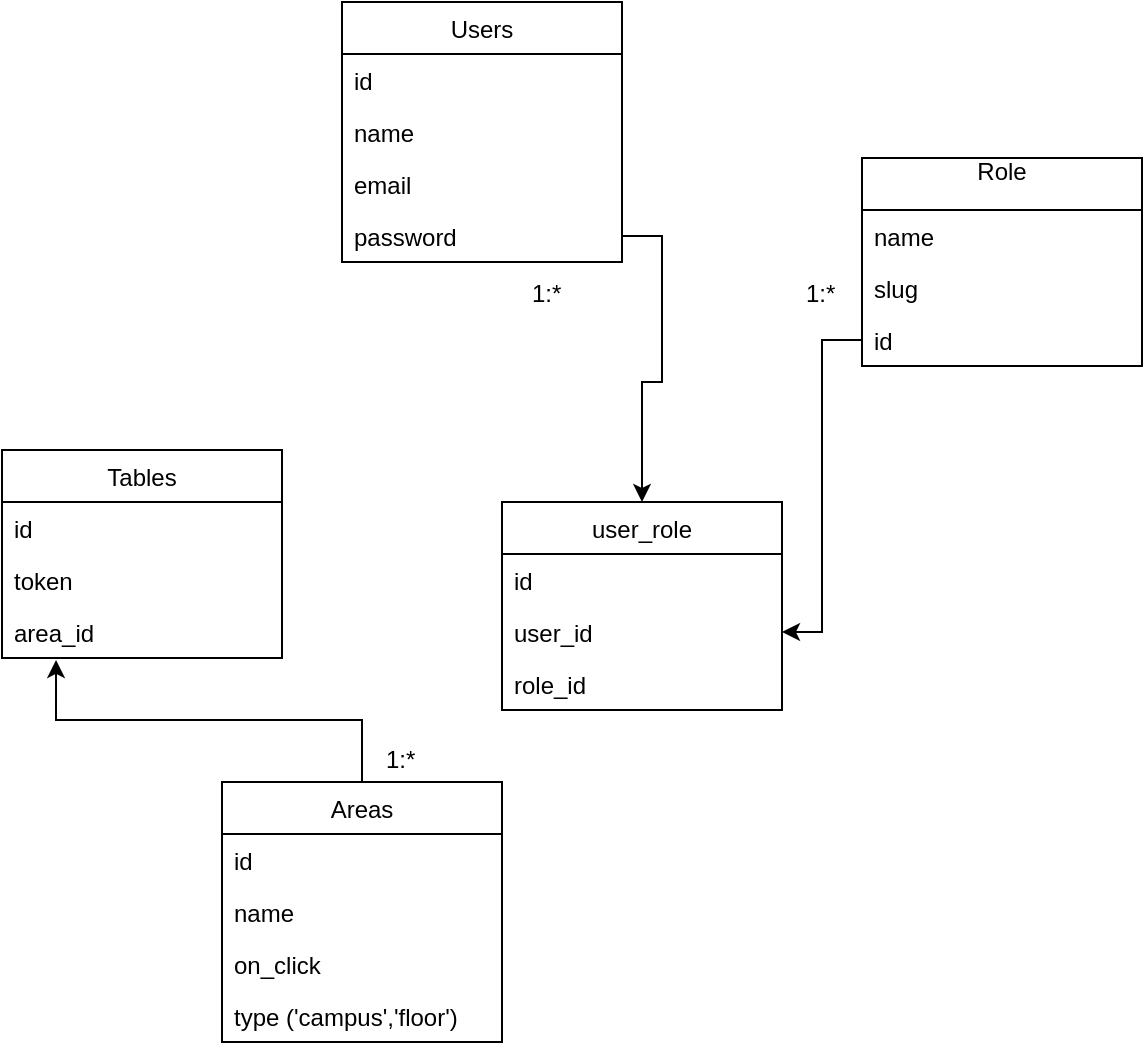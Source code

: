 <mxfile version="10.5.0" type="github"><diagram id="B0InlZ6YmwQhh98Ymu8Q" name="Page-1"><mxGraphModel dx="803" dy="465" grid="1" gridSize="10" guides="1" tooltips="1" connect="1" arrows="1" fold="1" page="1" pageScale="1" pageWidth="827" pageHeight="1169" math="0" shadow="0"><root><mxCell id="0"/><mxCell id="1" parent="0"/><mxCell id="-qUv-KAZURmBczDLwFNq-1" value="Users" style="swimlane;fontStyle=0;childLayout=stackLayout;horizontal=1;startSize=26;fillColor=none;horizontalStack=0;resizeParent=1;resizeParentMax=0;resizeLast=0;collapsible=1;marginBottom=0;" vertex="1" parent="1"><mxGeometry x="290" y="40" width="140" height="130" as="geometry"/></mxCell><mxCell id="-qUv-KAZURmBczDLwFNq-2" value="id" style="text;strokeColor=none;fillColor=none;align=left;verticalAlign=top;spacingLeft=4;spacingRight=4;overflow=hidden;rotatable=0;points=[[0,0.5],[1,0.5]];portConstraint=eastwest;" vertex="1" parent="-qUv-KAZURmBczDLwFNq-1"><mxGeometry y="26" width="140" height="26" as="geometry"/></mxCell><mxCell id="-qUv-KAZURmBczDLwFNq-9" value="name" style="text;strokeColor=none;fillColor=none;align=left;verticalAlign=top;spacingLeft=4;spacingRight=4;overflow=hidden;rotatable=0;points=[[0,0.5],[1,0.5]];portConstraint=eastwest;" vertex="1" parent="-qUv-KAZURmBczDLwFNq-1"><mxGeometry y="52" width="140" height="26" as="geometry"/></mxCell><mxCell id="-qUv-KAZURmBczDLwFNq-3" value="email" style="text;strokeColor=none;fillColor=none;align=left;verticalAlign=top;spacingLeft=4;spacingRight=4;overflow=hidden;rotatable=0;points=[[0,0.5],[1,0.5]];portConstraint=eastwest;" vertex="1" parent="-qUv-KAZURmBczDLwFNq-1"><mxGeometry y="78" width="140" height="26" as="geometry"/></mxCell><mxCell id="-qUv-KAZURmBczDLwFNq-4" value="password" style="text;strokeColor=none;fillColor=none;align=left;verticalAlign=top;spacingLeft=4;spacingRight=4;overflow=hidden;rotatable=0;points=[[0,0.5],[1,0.5]];portConstraint=eastwest;" vertex="1" parent="-qUv-KAZURmBczDLwFNq-1"><mxGeometry y="104" width="140" height="26" as="geometry"/></mxCell><mxCell id="-qUv-KAZURmBczDLwFNq-5" value="Role&#10;" style="swimlane;fontStyle=0;childLayout=stackLayout;horizontal=1;startSize=26;fillColor=none;horizontalStack=0;resizeParent=1;resizeParentMax=0;resizeLast=0;collapsible=1;marginBottom=0;" vertex="1" parent="1"><mxGeometry x="550" y="118" width="140" height="104" as="geometry"/></mxCell><mxCell id="-qUv-KAZURmBczDLwFNq-6" value="name" style="text;strokeColor=none;fillColor=none;align=left;verticalAlign=top;spacingLeft=4;spacingRight=4;overflow=hidden;rotatable=0;points=[[0,0.5],[1,0.5]];portConstraint=eastwest;" vertex="1" parent="-qUv-KAZURmBczDLwFNq-5"><mxGeometry y="26" width="140" height="26" as="geometry"/></mxCell><mxCell id="-qUv-KAZURmBczDLwFNq-7" value="slug" style="text;strokeColor=none;fillColor=none;align=left;verticalAlign=top;spacingLeft=4;spacingRight=4;overflow=hidden;rotatable=0;points=[[0,0.5],[1,0.5]];portConstraint=eastwest;" vertex="1" parent="-qUv-KAZURmBczDLwFNq-5"><mxGeometry y="52" width="140" height="26" as="geometry"/></mxCell><mxCell id="-qUv-KAZURmBczDLwFNq-8" value="id&#10;&#10;" style="text;strokeColor=none;fillColor=none;align=left;verticalAlign=top;spacingLeft=4;spacingRight=4;overflow=hidden;rotatable=0;points=[[0,0.5],[1,0.5]];portConstraint=eastwest;" vertex="1" parent="-qUv-KAZURmBczDLwFNq-5"><mxGeometry y="78" width="140" height="26" as="geometry"/></mxCell><mxCell id="-qUv-KAZURmBczDLwFNq-10" value="user_role" style="swimlane;fontStyle=0;childLayout=stackLayout;horizontal=1;startSize=26;fillColor=none;horizontalStack=0;resizeParent=1;resizeParentMax=0;resizeLast=0;collapsible=1;marginBottom=0;" vertex="1" parent="1"><mxGeometry x="370" y="290" width="140" height="104" as="geometry"/></mxCell><mxCell id="-qUv-KAZURmBczDLwFNq-11" value="id" style="text;strokeColor=none;fillColor=none;align=left;verticalAlign=top;spacingLeft=4;spacingRight=4;overflow=hidden;rotatable=0;points=[[0,0.5],[1,0.5]];portConstraint=eastwest;" vertex="1" parent="-qUv-KAZURmBczDLwFNq-10"><mxGeometry y="26" width="140" height="26" as="geometry"/></mxCell><mxCell id="-qUv-KAZURmBczDLwFNq-12" value="user_id" style="text;strokeColor=none;fillColor=none;align=left;verticalAlign=top;spacingLeft=4;spacingRight=4;overflow=hidden;rotatable=0;points=[[0,0.5],[1,0.5]];portConstraint=eastwest;" vertex="1" parent="-qUv-KAZURmBczDLwFNq-10"><mxGeometry y="52" width="140" height="26" as="geometry"/></mxCell><mxCell id="-qUv-KAZURmBczDLwFNq-13" value="role_id" style="text;strokeColor=none;fillColor=none;align=left;verticalAlign=top;spacingLeft=4;spacingRight=4;overflow=hidden;rotatable=0;points=[[0,0.5],[1,0.5]];portConstraint=eastwest;" vertex="1" parent="-qUv-KAZURmBczDLwFNq-10"><mxGeometry y="78" width="140" height="26" as="geometry"/></mxCell><mxCell id="-qUv-KAZURmBczDLwFNq-16" style="edgeStyle=orthogonalEdgeStyle;rounded=0;orthogonalLoop=1;jettySize=auto;html=1;" edge="1" parent="1" source="-qUv-KAZURmBczDLwFNq-4" target="-qUv-KAZURmBczDLwFNq-10"><mxGeometry relative="1" as="geometry"/></mxCell><mxCell id="-qUv-KAZURmBczDLwFNq-17" style="edgeStyle=orthogonalEdgeStyle;rounded=0;orthogonalLoop=1;jettySize=auto;html=1;entryX=1;entryY=0.5;entryDx=0;entryDy=0;" edge="1" parent="1" source="-qUv-KAZURmBczDLwFNq-8" target="-qUv-KAZURmBczDLwFNq-12"><mxGeometry relative="1" as="geometry"/></mxCell><mxCell id="-qUv-KAZURmBczDLwFNq-19" value="1:*" style="text;html=1;resizable=0;points=[];autosize=1;align=left;verticalAlign=top;spacingTop=-4;" vertex="1" parent="1"><mxGeometry x="520" y="176" width="30" height="20" as="geometry"/></mxCell><mxCell id="-qUv-KAZURmBczDLwFNq-20" value="1:*" style="text;html=1;resizable=0;points=[];autosize=1;align=left;verticalAlign=top;spacingTop=-4;" vertex="1" parent="1"><mxGeometry x="383" y="176" width="30" height="20" as="geometry"/></mxCell><mxCell id="-qUv-KAZURmBczDLwFNq-21" value="Tables" style="swimlane;fontStyle=0;childLayout=stackLayout;horizontal=1;startSize=26;fillColor=none;horizontalStack=0;resizeParent=1;resizeParentMax=0;resizeLast=0;collapsible=1;marginBottom=0;" vertex="1" parent="1"><mxGeometry x="120" y="264" width="140" height="104" as="geometry"/></mxCell><mxCell id="-qUv-KAZURmBczDLwFNq-22" value="id" style="text;strokeColor=none;fillColor=none;align=left;verticalAlign=top;spacingLeft=4;spacingRight=4;overflow=hidden;rotatable=0;points=[[0,0.5],[1,0.5]];portConstraint=eastwest;" vertex="1" parent="-qUv-KAZURmBczDLwFNq-21"><mxGeometry y="26" width="140" height="26" as="geometry"/></mxCell><mxCell id="-qUv-KAZURmBczDLwFNq-23" value="token" style="text;strokeColor=none;fillColor=none;align=left;verticalAlign=top;spacingLeft=4;spacingRight=4;overflow=hidden;rotatable=0;points=[[0,0.5],[1,0.5]];portConstraint=eastwest;" vertex="1" parent="-qUv-KAZURmBczDLwFNq-21"><mxGeometry y="52" width="140" height="26" as="geometry"/></mxCell><mxCell id="-qUv-KAZURmBczDLwFNq-24" value="area_id" style="text;strokeColor=none;fillColor=none;align=left;verticalAlign=top;spacingLeft=4;spacingRight=4;overflow=hidden;rotatable=0;points=[[0,0.5],[1,0.5]];portConstraint=eastwest;" vertex="1" parent="-qUv-KAZURmBczDLwFNq-21"><mxGeometry y="78" width="140" height="26" as="geometry"/></mxCell><mxCell id="-qUv-KAZURmBczDLwFNq-31" style="edgeStyle=orthogonalEdgeStyle;rounded=0;orthogonalLoop=1;jettySize=auto;html=1;entryX=0.193;entryY=1.038;entryDx=0;entryDy=0;entryPerimeter=0;" edge="1" parent="1" source="-qUv-KAZURmBczDLwFNq-26" target="-qUv-KAZURmBczDLwFNq-24"><mxGeometry relative="1" as="geometry"/></mxCell><mxCell id="-qUv-KAZURmBczDLwFNq-26" value="Areas" style="swimlane;fontStyle=0;childLayout=stackLayout;horizontal=1;startSize=26;fillColor=none;horizontalStack=0;resizeParent=1;resizeParentMax=0;resizeLast=0;collapsible=1;marginBottom=0;" vertex="1" parent="1"><mxGeometry x="230" y="430" width="140" height="130" as="geometry"/></mxCell><mxCell id="-qUv-KAZURmBczDLwFNq-27" value="id" style="text;strokeColor=none;fillColor=none;align=left;verticalAlign=top;spacingLeft=4;spacingRight=4;overflow=hidden;rotatable=0;points=[[0,0.5],[1,0.5]];portConstraint=eastwest;" vertex="1" parent="-qUv-KAZURmBczDLwFNq-26"><mxGeometry y="26" width="140" height="26" as="geometry"/></mxCell><mxCell id="-qUv-KAZURmBczDLwFNq-28" value="name" style="text;strokeColor=none;fillColor=none;align=left;verticalAlign=top;spacingLeft=4;spacingRight=4;overflow=hidden;rotatable=0;points=[[0,0.5],[1,0.5]];portConstraint=eastwest;" vertex="1" parent="-qUv-KAZURmBczDLwFNq-26"><mxGeometry y="52" width="140" height="26" as="geometry"/></mxCell><mxCell id="-qUv-KAZURmBczDLwFNq-29" value="on_click" style="text;strokeColor=none;fillColor=none;align=left;verticalAlign=top;spacingLeft=4;spacingRight=4;overflow=hidden;rotatable=0;points=[[0,0.5],[1,0.5]];portConstraint=eastwest;" vertex="1" parent="-qUv-KAZURmBczDLwFNq-26"><mxGeometry y="78" width="140" height="26" as="geometry"/></mxCell><mxCell id="-qUv-KAZURmBczDLwFNq-30" value="type ('campus','floor')" style="text;strokeColor=none;fillColor=none;align=left;verticalAlign=top;spacingLeft=4;spacingRight=4;overflow=hidden;rotatable=0;points=[[0,0.5],[1,0.5]];portConstraint=eastwest;" vertex="1" parent="-qUv-KAZURmBczDLwFNq-26"><mxGeometry y="104" width="140" height="26" as="geometry"/></mxCell><mxCell id="-qUv-KAZURmBczDLwFNq-32" value="1:*" style="text;html=1;resizable=0;points=[];autosize=1;align=left;verticalAlign=top;spacingTop=-4;" vertex="1" parent="1"><mxGeometry x="310" y="409" width="30" height="20" as="geometry"/></mxCell></root></mxGraphModel></diagram></mxfile>